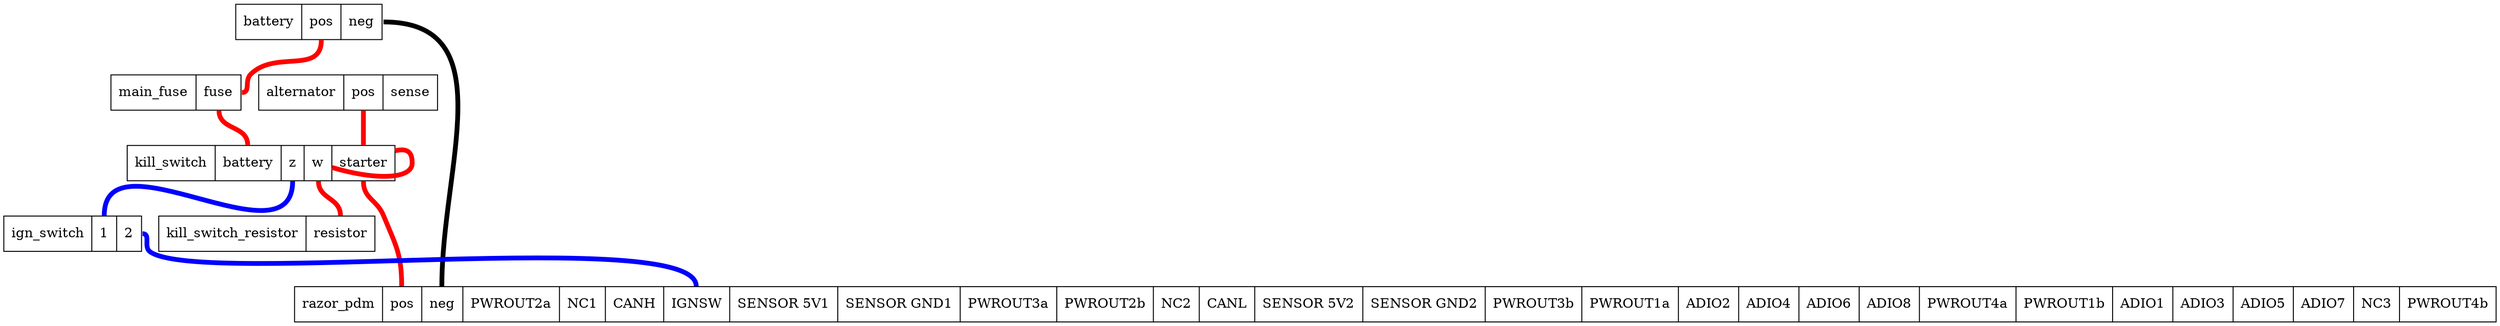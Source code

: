strict graph "" {
	graph [bb="0,0,2606,329"];
	node [label="\N",
		shape=record
	];
	battery	[height=0.51389,
		label="battery | <pos> pos | <neg> neg ",
		pos="319,310.5",
		ranksep=2.0,
		rects="242.5,292.5,311.5,328.5 311.5,292.5,352.5,328.5 352.5,292.5,395.5,328.5",
		width=2.125];
	main_fuse	[height=0.51389,
		label="main_fuse | <fuse> fuse ",
		pos="180,237.5",
		ranksep=2.0,
		rects="112,219.5,201,255.5 201,219.5,248,255.5",
		width=1.8889];
	battery:pos -- main_fuse:fuse	[color=red,
		penwidth=5,
		pos="332,292 332,255.43 283.86,281.86 258,256 251.53,249.53 258.14,237.5 249,237.5"];
	razor_pdm	[height=0.51389,
		label="razor_pdm | <pos> pos | <neg> neg | <PWROUT2a> PWROUT2a | <NC1> NC1 | <CANH> CANH | <IGNSW> IGNSW | <SENSOR 5V1> SENSOR 5V1 | <SENSOR \
GND1> SENSOR GND1 | <PWROUT3a> PWROUT3a | <PWROUT2b> PWROUT2b | <NC2> NC2 | <CANL> CANL | <SENSOR 5V2> SENSOR 5V2 | <SENSOR GND2> \
SENSOR GND2 | <PWROUT3b> PWROUT3b | <PWROUT1a> PWROUT1a | <ADIO2> ADIO2 | <ADIO4> ADIO4 | <ADIO6> ADIO6 | <ADIO8> ADIO8 | <PWROUT4a> \
PWROUT4a | <PWROUT1b> PWROUT1b | <ADIO1> ADIO1 | <ADIO3> ADIO3 | <ADIO5> ADIO5 | <ADIO7> ADIO7 | <NC3> NC3 | <PWROUT4b> PWROUT4b ",
		pos="1455,18.5",
		ranksep=2.0,
		rects="304,0.5,396,36.5 396,0.5,437,36.5 437,0.5,480,36.5 480,0.5,581,36.5 581,0.5,629,36.5 629,0.5,690,36.5 690,0.5,759,36.5 759,0.5,872,\
36.5 872,0.5,1000,36.5 1000,0.5,1101,36.5 1101,0.5,1202,36.5 1202,0.5,1250,36.5 1250,0.5,1308,36.5 1308,0.5,1421,36.5 1421,0.5,1549,\
36.5 1549,0.5,1650,36.5 1650,0.5,1751,36.5 1751,0.5,1814,36.5 1814,0.5,1877,36.5 1877,0.5,1940,36.5 1940,0.5,2003,36.5 2003,0.5,\
2104,36.5 2104,0.5,2205,36.5 2205,0.5,2268,36.5 2268,0.5,2331,36.5 2331,0.5,2394,36.5 2394,0.5,2457,36.5 2457,0.5,2505,36.5 2505,\
0.5,2606,36.5",
		width=31.972];
	battery:neg -- razor_pdm:neg	[color=black,
		penwidth=5,
		pos="397,310.5 521.54,310.5 458,161.54 458,37"];
	kill_switch	[height=0.51389,
		label="kill_switch | <battery> battery | <z> z | <w> w | <starter> starter ",
		pos="269,164.5",
		ranksep=2.0,
		rects="129,146.5,221,182.5 221,146.5,290,182.5 290,146.5,314,182.5 314,146.5,343,182.5 343,146.5,409,182.5",
		width=3.8889];
	main_fuse:fuse -- kill_switch:battery	[color=red,
		penwidth=5,
		pos="225,219 225,198.17 255,203.83 255,183"];
	kill_switch:starter -- razor_pdm:pos	[color=red,
		penwidth=5,
		pos="376,146 376,127.48 389.93,127.12 397,110 409.79,79.009 416,70.525 416,37"];
	kill_switch:starter -- kill_switch:w	[color=red,
		penwidth=5,
		pos="409.03,177.1 422.25,180.02 427,175.82 427,164.5 427,148.15 389.61,146.65 343.29,160"];
	kill_switch_resistor	[height=0.51389,
		label="kill_switch_resistor | <resistor> resistor ",
		pos="275,91.5",
		ranksep=2.0,
		rects="162,73.5,316,109.5 316,73.5,388,109.5",
		width=3.1389];
	kill_switch:w -- kill_switch_resistor:resistor	[color=red,
		penwidth=5,
		pos="329,146 329,127.01 352,128.99 352,110"];
	ign_switch	[height=0.51389,
		label="ign_switch | <1> 1 | <2> 2 ",
		pos="72,91.5",
		ranksep=2.0,
		rects="0,73.5,92,109.5 92,73.5,118,109.5 118,73.5,144,109.5",
		width=2];
	kill_switch:z -- ign_switch:1	[color=blue,
		penwidth=5,
		pos="302,146 302,56.995 105,199.01 105,110"];
	ign_switch:2 -- razor_pdm:IGNSW	[color=blue,
		penwidth=5,
		pos="145,91.5 153.96,91.5 145.67,78.152 153,73 205,36.437 724,100.57 724,37"];
	alternator	[height=0.51389,
		label="alternator | <pos> pos | <sense> sense ",
		pos="360,237.5",
		ranksep=2.0,
		rects="266.5,219.5,355.5,255.5 355.5,219.5,396.5,255.5 396.5,219.5,453.5,255.5",
		width=2.5972];
	alternator:pos -- kill_switch:starter	[color=red,
		penwidth=5,
		pos="376,219 376,203 376,199 376,183"];
}
